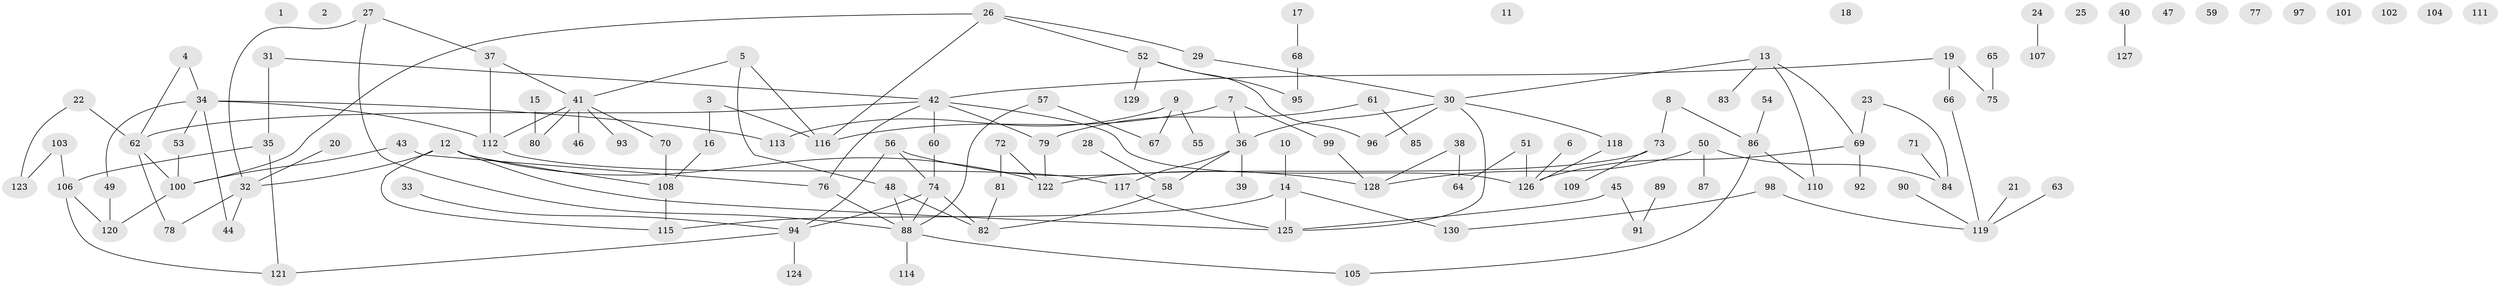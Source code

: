 // Generated by graph-tools (version 1.1) at 2025/49/03/09/25 03:49:07]
// undirected, 130 vertices, 151 edges
graph export_dot {
graph [start="1"]
  node [color=gray90,style=filled];
  1;
  2;
  3;
  4;
  5;
  6;
  7;
  8;
  9;
  10;
  11;
  12;
  13;
  14;
  15;
  16;
  17;
  18;
  19;
  20;
  21;
  22;
  23;
  24;
  25;
  26;
  27;
  28;
  29;
  30;
  31;
  32;
  33;
  34;
  35;
  36;
  37;
  38;
  39;
  40;
  41;
  42;
  43;
  44;
  45;
  46;
  47;
  48;
  49;
  50;
  51;
  52;
  53;
  54;
  55;
  56;
  57;
  58;
  59;
  60;
  61;
  62;
  63;
  64;
  65;
  66;
  67;
  68;
  69;
  70;
  71;
  72;
  73;
  74;
  75;
  76;
  77;
  78;
  79;
  80;
  81;
  82;
  83;
  84;
  85;
  86;
  87;
  88;
  89;
  90;
  91;
  92;
  93;
  94;
  95;
  96;
  97;
  98;
  99;
  100;
  101;
  102;
  103;
  104;
  105;
  106;
  107;
  108;
  109;
  110;
  111;
  112;
  113;
  114;
  115;
  116;
  117;
  118;
  119;
  120;
  121;
  122;
  123;
  124;
  125;
  126;
  127;
  128;
  129;
  130;
  3 -- 16;
  3 -- 116;
  4 -- 34;
  4 -- 62;
  5 -- 41;
  5 -- 48;
  5 -- 116;
  6 -- 126;
  7 -- 36;
  7 -- 99;
  7 -- 116;
  8 -- 73;
  8 -- 86;
  9 -- 55;
  9 -- 67;
  9 -- 113;
  10 -- 14;
  12 -- 32;
  12 -- 108;
  12 -- 115;
  12 -- 122;
  12 -- 125;
  13 -- 30;
  13 -- 69;
  13 -- 83;
  13 -- 110;
  14 -- 115;
  14 -- 125;
  14 -- 130;
  15 -- 80;
  16 -- 108;
  17 -- 68;
  19 -- 42;
  19 -- 66;
  19 -- 75;
  20 -- 32;
  21 -- 119;
  22 -- 62;
  22 -- 123;
  23 -- 69;
  23 -- 84;
  24 -- 107;
  26 -- 29;
  26 -- 52;
  26 -- 100;
  26 -- 116;
  27 -- 32;
  27 -- 37;
  27 -- 88;
  28 -- 58;
  29 -- 30;
  30 -- 36;
  30 -- 96;
  30 -- 118;
  30 -- 125;
  31 -- 35;
  31 -- 42;
  32 -- 44;
  32 -- 78;
  33 -- 94;
  34 -- 44;
  34 -- 49;
  34 -- 53;
  34 -- 112;
  34 -- 113;
  35 -- 106;
  35 -- 121;
  36 -- 39;
  36 -- 58;
  36 -- 117;
  37 -- 41;
  37 -- 112;
  38 -- 64;
  38 -- 128;
  40 -- 127;
  41 -- 46;
  41 -- 70;
  41 -- 80;
  41 -- 93;
  41 -- 112;
  42 -- 60;
  42 -- 62;
  42 -- 76;
  42 -- 79;
  42 -- 126;
  43 -- 76;
  43 -- 100;
  45 -- 91;
  45 -- 125;
  48 -- 82;
  48 -- 88;
  49 -- 120;
  50 -- 84;
  50 -- 87;
  50 -- 128;
  51 -- 64;
  51 -- 126;
  52 -- 95;
  52 -- 96;
  52 -- 129;
  53 -- 100;
  54 -- 86;
  56 -- 74;
  56 -- 94;
  56 -- 128;
  57 -- 67;
  57 -- 88;
  58 -- 82;
  60 -- 74;
  61 -- 79;
  61 -- 85;
  62 -- 78;
  62 -- 100;
  63 -- 119;
  65 -- 75;
  66 -- 119;
  68 -- 95;
  69 -- 92;
  69 -- 126;
  70 -- 108;
  71 -- 84;
  72 -- 81;
  72 -- 122;
  73 -- 109;
  73 -- 122;
  74 -- 82;
  74 -- 88;
  74 -- 94;
  76 -- 88;
  79 -- 122;
  81 -- 82;
  86 -- 105;
  86 -- 110;
  88 -- 105;
  88 -- 114;
  89 -- 91;
  90 -- 119;
  94 -- 121;
  94 -- 124;
  98 -- 119;
  98 -- 130;
  99 -- 128;
  100 -- 120;
  103 -- 106;
  103 -- 123;
  106 -- 120;
  106 -- 121;
  108 -- 115;
  112 -- 117;
  117 -- 125;
  118 -- 126;
}
